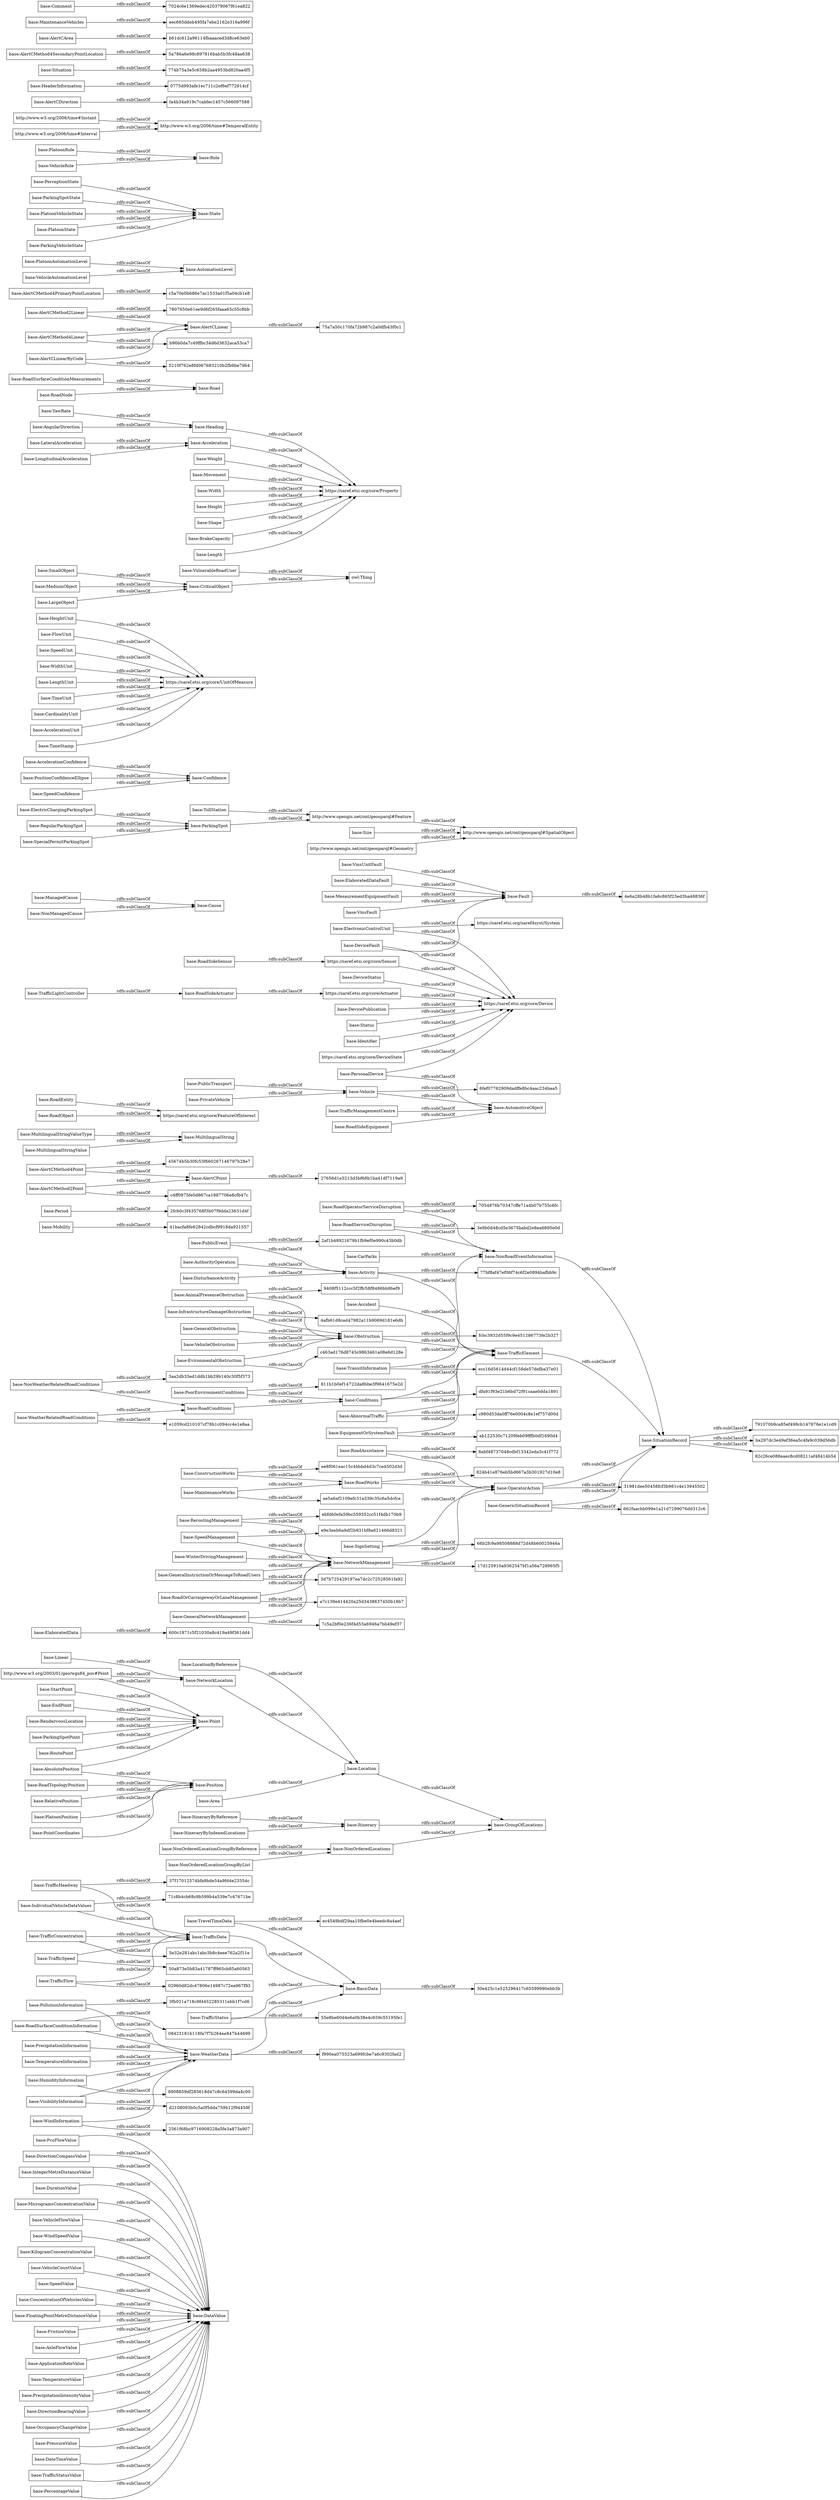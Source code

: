 digraph ar2dtool_diagram { 
rankdir=LR;
size="1000"
node [shape = rectangle, color="black"]; "base:PcuFlowValue" "base:PrecipitationInformation" "base:ItineraryByReference" "600c1871c5f21030a8c419a49f361dd4" "base:RoadAssistance" "base:Mobility" "2fcb0c3f435768f3b07f9dda23631d4f" "base:AlertCMethod4Point" "base:MultilingualStringValueType" "base:DirectionCompassValue" "base:RoadEntity" "77bf8af47ef06f74c6f2e0894bafbb9c" "base:Location" "base:MultilingualString" "base:Linear" "ecc16d5614d44cf158de57defba37e01" "base:IntegerMetreDistanceValue" "base:RoadSideSensor" "base:ManagedCause" "base:DataValue" "http://www.opengis.net/ont/geosparql#SpatialObject" "base:Confidence" "base:HeightUnit" "base:CriticalObject" "base:GenericSituationRecord" "base:WeatherData" "base:DisturbanceActivity" "base:RoadObject" "base:TrafficHeadway" "base:StartPoint" "base:RoadConditions" "base:DurationValue" "base:TrafficFlow" "base:NonOrderedLocationGroupByReference" "base:TrafficLightController" "791070b9ca85ef498cb147876e1e1cd9" "base:Cause" "https://saref.etsi.org/core/FeatureOfInterest" "base:LateralAcceleration" "base:TrafficElement" "base:PollutionInformation" "base:RoadSurfaceConditionMeasurements" "662faacbb099e1a21d7299076dd312c6" "f990ea075523a699fcbe7a6c9302fad2" "base:TemperatureInformation" "base:YawRate" "6fef07762909dadffe8bc4aac234baa5" "e9e3eeb6a9df2b931bf8a621466d8321" "41bacfa8fe62842cdbcf9918da921557" "ba297dc3e49ef36ea5c4fa9c039d56db" "base:Fault" "base:Activity" "base:MicrogramsConcentrationValue" "base:Accident" "7807650e61ee9d6f265faaa65c55c8bb" "base:Obstruction" "base:AlertCMethod4PrimaryPointLocation" "base:ElectricChargingParkingSpot" "base:EndPoint" "base:RoadWorks" "5e32e281abc1abc3b8c4eee762a2f11e" "17d125910a9362547bf1a56a728965f5" "base:PlatoonPosition" "8abf48737048cdbf13342eda3c41f772" "base:AutomationLevel" "base:RegularParkingSpot" "ec4549bdf29aa10fbe0e4beedc8a4aef" "27656d1e3213d3bf68b1ba41df7119a9" "base:SignSetting" "base:HumidityInformation" "base:Heading" "base:VehicleFlowValue" "base:NonWeatherRelatedRoadConditions" "base:PerceptionState" "base:ParkingSpotState" "base:WindSpeedValue" "e1059cd210107cf78b1c094cc4e1e8aa" "base:PlatoonRole" "base:KilogramConcentrationValue" "base:GroupOfLocations" "base:PrivateVehicle" "ab122530c71209feb09fffb0df1690d4" "base:MesaurementEquipmentFault" "base:NetworkLocation" "a7c139e414420a25d3438637450b18b7" "base:SituationRecord" "base:FlowUnit" "base:NonOrderedLocationGroupByList" "base:Area" "base:OperatorAction" "http://www.w3.org/2006/time#TemporalEntity" "base:Weight" "base:AlertCDirection" "base:SpeedUnit" "base:RoadOperatorServiceDisruption" "http://www.w3.org/2003/01/geo/wgs84_pos#Point" "base:VehicleCountValue" "base:ConstructionWorks" "3e9b0d48cd5e3675babd2e8ea6895e0d" "base:SpeedManagement" "base:PublicTransport" "base:NonOrderedLocations" "75a7a50c170fa72b987c2a0dfb43f0c1" "66b2fc9a98508888d72d48b60025946a" "base:ReroutingManagement" "0775d993afe1ec711c2ef6ef772914cf" "base:AlertCMethod2Point" "base:Movement" "base:SpeedValue" "base:PointCoordinates" "base:WidthUnit" "base:RoadSideEquipment" "8908859df285618d47c8c64599da4c00" "base:TollStation" "base:Point" "ae5a6af2109efc31a339c35c6a5dcfca" "fcbc3932d55f9c9e451286773fe2b327" "37f17012574bfa9bde54a9fd4e23354c" "ebfd60efa59bc559352cc51f4db170b9" "774b75a3e5c658b2aa4953bd820aa4f5" "c980d53da0ff76e0004c8e1ef757d00d" "c463ad176d8745c9863461a08e6d128e" "base:RoadOrCarraigewayOrLaneManagement" "base:VmsFault" "base:Conditions" "base:AlertCMethod2Linear" "base:VulnerableRoadUser" "base:Position" "811b1b0ef14722da8bbe3f9641675e2d" "base:Role" "base:DeviceFault" "base:GeneralNetworkManagement" "https://saref.etsi.org/saref4syst/System" "base:TravelTimeData" "base:RoadNode" "base:PoorEnvironmentConditions" "base:Road" "base:ConcentrationOfVehiclesValue" "base:LengthUnit" "base:AlertCMethod4SecondaryPointLocation" "base:SmallObject" "base:Status" "base:PlatoonAutomationLevel" "b61dc612a96114fbaaaced3d8ce63eb0" "base:State" "base:Identifier" "base:RoadSurfaceConditionInformation" "base:RendezvousLocation" "base:AlertCMethod4Linear" "base:PublicEvent" "base:TimeUnit" "base:BasicData" "eec665ddeb495fa7ebe2162e316a996f" "https://saref.etsi.org/core/DeviceState" "base:AbsolutePosition" "base:TrafficData" "base:FloatingPointMetreDistanceValue" "http://www.w3.org/2006/time#Instant" "base:AlertCLinearByCode" "base:Width" "d2108093b0c5a0f5dda759b12f94459f" "base:MaintenanceVehicles" "base:GeneralObstruction" "base:ElaboratedData" "http://www.opengis.net/ont/geosparql#Feature" "base:ElectronicControlUnit" "base:RoadSideActuator" "71c8b4cb68c9b599b4a539e7c47671be" "base:FrictionValue" "base:Acceleration" "base:VisibilityInformation" "base:TrafficSpeed" "base:MultilingualStringValue" "base:Comment" "http://www.w3.org/2006/time#Interval" "base:IndividualVehicleDataValues" "base:Height" "b96b0da7c49ffbc34d6d3632aca53ca7" "base:MediumObject" "base:AxleFlowValue" "fa4b34a919c7cabfec1457c566097588" "base:TransitInformation" "base:VmsUnitFault" "base:SpecialPermitParkingSpot" "base:ApplicationRateValue" "base:Shape" "base:BrakeCapacity" "dfa91f93e21b6bd72f91caae0dda1891" "base:AbnormalTraffic" "4afb61d8cad47982a11b9069d181e6db" "5210f762e8fd067683210b2fb9be79b4" "base:PlatoonVehicleState" "base:InfrastructureDamageObstruction" "31981dee50458fcf3b981c4e13945502" "base:VehicleRole" "base:Vehicle" "base:Situation" "base:AlertCPoint" "base:TrafficConcentration" "base:NetworkManagement" "base:LargeObject" "3aa2db33ed1ddb1bb29b140c30f5f373" "5a786a6e98c897816bab5b3fc48aa638" "7c5a2bf0e236f4d53a6946a7bb49ef37" "base:VehicleAutomationLevel" "base:CarParks" "base:TemperatureValue" "base:ParkingSpot" "base:PersonalDevice" "7024c6e1369edec420379067f61ea822" "base:TrafficManagementCentre" "https://saref.etsi.org/core/UnitOfMeasure" "base:WinterDrivingManagement" "50a873e5b83a41787ff965cb85a60563" "base:AccelerationConfidence" "c4ff0975fe0d867ca1887706e8cfb47c" "base:GeneralInstructionOrMessageToRoadUsers" "base:EvironmentalObstruction" "https://saref.etsi.org/core/Actuator" "base:AngularDirection" "55e8be60d4e6a0b38e4c659c55195fe1" "base:LocationByReference" "82c26ce088eaec8cd08211af48414b54" "base:CardinalityUnit" "base:NonRoadEventInformation" "https://saref.etsi.org/core/Sensor" "base:DevicePublication" "7054876b70347cffe71a4b07b755c6fc" "https://saref.etsi.org/core/Property" "base:AccelerationUnit" "45674b5b30fc53f660267146797b28e7" "base:DeviceStatus" "base:WindInformation" "4e6a28b48b1fa6c865f23ed3ba48836f" "base:ParkingSpotPoint" "base:PrecipitationIntensityValue" "08423181b118fa7f7b264ee847b44699" "base:DirectionBearingValue" "base:VehicleObstruction" "base:NonManagedCause" "ee8f061eac15c4bbbd4d3c7ce4502d3d" "base:AuthorityOperation" "base:TimeStamp" "9408f5112ccc5f2ffc58f8486bb9bef9" "3fb021a718c9fd452285311ebb1f7cd6" "base:AnimalPresenceObstruction" "2561f68bc9716908228a5fe3a873a907" "30e425c1e525296417c65599990ebb3b" "base:RoutePoint" "base:Period" "02960d82dc47806e14987c72ea967f93" "base:Size" "https://saref.etsi.org/core/Device" "base:RoadTopologyPosition" "3d7b725429197ea7dc2c72528561fa92" "824b41e876eb5bd667a3b301927d10e8" "base:AlertCArea" "base:TrafficStatus" "base:LongitudinalAcceleration" "base:OccupancyChangeValue" "base:WeatherRelatedRoadConditions" "base:ItineraryByIndexedLocations" "base:PlatoonState" "base:ElaboratedDataFault" "base:MaintenanceWorks" "base:PressureValue" "base:RelativePosition" "base:HeaderInformation" "base:RoadServiceDisruption" "base:DateTimeValue" "base:TrafficStatusValue" "2af1b48921679b1fb9ef0e990c43b0db" "base:PositionConfidenceEllipse" "base:AlertCLinear" "base:SpeedConfidence" "base:Length" "http://www.opengis.net/ont/geosparql#Geometry" "base:ParkingVehicleState" "base:PercentageValue" "base:AutomotiveObject" "base:EquipmentOrSystemFault" "c5a70e0b686e7ac1533a01f5a04cb1e8" "base:Itinerary" ; /*classes style*/
	"base:CriticalObject" -> "owl:Thing" [ label = "rdfs:subClassOf" ];
	"base:Location" -> "base:GroupOfLocations" [ label = "rdfs:subClassOf" ];
	"base:Size" -> "http://www.opengis.net/ont/geosparql#SpatialObject" [ label = "rdfs:subClassOf" ];
	"http://www.w3.org/2006/time#Instant" -> "http://www.w3.org/2006/time#TemporalEntity" [ label = "rdfs:subClassOf" ];
	"base:Length" -> "https://saref.etsi.org/core/Property" [ label = "rdfs:subClassOf" ];
	"base:NonOrderedLocationGroupByReference" -> "base:NonOrderedLocations" [ label = "rdfs:subClassOf" ];
	"base:ApplicationRateValue" -> "base:DataValue" [ label = "rdfs:subClassOf" ];
	"base:KilogramConcentrationValue" -> "base:DataValue" [ label = "rdfs:subClassOf" ];
	"base:WeatherRelatedRoadConditions" -> "e1059cd210107cf78b1c094cc4e1e8aa" [ label = "rdfs:subClassOf" ];
	"base:WeatherRelatedRoadConditions" -> "base:RoadConditions" [ label = "rdfs:subClassOf" ];
	"base:OperatorAction" -> "31981dee50458fcf3b981c4e13945502" [ label = "rdfs:subClassOf" ];
	"base:OperatorAction" -> "base:SituationRecord" [ label = "rdfs:subClassOf" ];
	"base:RoadSideActuator" -> "https://saref.etsi.org/core/Actuator" [ label = "rdfs:subClassOf" ];
	"base:FrictionValue" -> "base:DataValue" [ label = "rdfs:subClassOf" ];
	"base:AlertCArea" -> "b61dc612a96114fbaaaced3d8ce63eb0" [ label = "rdfs:subClassOf" ];
	"base:VmsFault" -> "base:Fault" [ label = "rdfs:subClassOf" ];
	"base:SmallObject" -> "base:CriticalObject" [ label = "rdfs:subClassOf" ];
	"base:GeneralInstructionOrMessageToRoadUsers" -> "3d7b725429197ea7dc2c72528561fa92" [ label = "rdfs:subClassOf" ];
	"base:GeneralInstructionOrMessageToRoadUsers" -> "base:NetworkManagement" [ label = "rdfs:subClassOf" ];
	"base:Accident" -> "base:TrafficElement" [ label = "rdfs:subClassOf" ];
	"base:VehicleRole" -> "base:Role" [ label = "rdfs:subClassOf" ];
	"base:NonRoadEventInformation" -> "base:SituationRecord" [ label = "rdfs:subClassOf" ];
	"http://www.w3.org/2006/time#Interval" -> "http://www.w3.org/2006/time#TemporalEntity" [ label = "rdfs:subClassOf" ];
	"base:MultilingualStringValueType" -> "base:MultilingualString" [ label = "rdfs:subClassOf" ];
	"base:AlertCMethod2Linear" -> "7807650e61ee9d6f265faaa65c55c8bb" [ label = "rdfs:subClassOf" ];
	"base:AlertCMethod2Linear" -> "base:AlertCLinear" [ label = "rdfs:subClassOf" ];
	"base:HeightUnit" -> "https://saref.etsi.org/core/UnitOfMeasure" [ label = "rdfs:subClassOf" ];
	"base:ParkingSpot" -> "http://www.opengis.net/ont/geosparql#Feature" [ label = "rdfs:subClassOf" ];
	"base:Period" -> "2fcb0c3f435768f3b07f9dda23631d4f" [ label = "rdfs:subClassOf" ];
	"base:PlatoonPosition" -> "base:Position" [ label = "rdfs:subClassOf" ];
	"base:ItineraryByIndexedLocations" -> "base:Itinerary" [ label = "rdfs:subClassOf" ];
	"base:DevicePublication" -> "https://saref.etsi.org/core/Device" [ label = "rdfs:subClassOf" ];
	"base:AbsolutePosition" -> "base:Position" [ label = "rdfs:subClassOf" ];
	"base:AbsolutePosition" -> "base:Point" [ label = "rdfs:subClassOf" ];
	"base:Acceleration" -> "https://saref.etsi.org/core/Property" [ label = "rdfs:subClassOf" ];
	"base:AlertCPoint" -> "27656d1e3213d3bf68b1ba41df7119a9" [ label = "rdfs:subClassOf" ];
	"base:WindInformation" -> "2561f68bc9716908228a5fe3a873a907" [ label = "rdfs:subClassOf" ];
	"base:WindInformation" -> "base:WeatherData" [ label = "rdfs:subClassOf" ];
	"base:GeneralObstruction" -> "base:Obstruction" [ label = "rdfs:subClassOf" ];
	"base:TrafficLightController" -> "base:RoadSideActuator" [ label = "rdfs:subClassOf" ];
	"base:LocationByReference" -> "base:Location" [ label = "rdfs:subClassOf" ];
	"base:PlatoonAutomationLevel" -> "base:AutomationLevel" [ label = "rdfs:subClassOf" ];
	"base:OccupancyChangeValue" -> "base:DataValue" [ label = "rdfs:subClassOf" ];
	"base:TrafficManagementCentre" -> "base:AutomotiveObject" [ label = "rdfs:subClassOf" ];
	"base:Weight" -> "https://saref.etsi.org/core/Property" [ label = "rdfs:subClassOf" ];
	"base:ElectronicControlUnit" -> "https://saref.etsi.org/core/Device" [ label = "rdfs:subClassOf" ];
	"base:ElectronicControlUnit" -> "https://saref.etsi.org/saref4syst/System" [ label = "rdfs:subClassOf" ];
	"base:AbnormalTraffic" -> "c980d53da0ff76e0004c8e1ef757d00d" [ label = "rdfs:subClassOf" ];
	"base:AbnormalTraffic" -> "base:TrafficElement" [ label = "rdfs:subClassOf" ];
	"base:ManagedCause" -> "base:Cause" [ label = "rdfs:subClassOf" ];
	"base:AccelerationUnit" -> "https://saref.etsi.org/core/UnitOfMeasure" [ label = "rdfs:subClassOf" ];
	"base:Shape" -> "https://saref.etsi.org/core/Property" [ label = "rdfs:subClassOf" ];
	"base:RoadOrCarraigewayOrLaneManagement" -> "a7c139e414420a25d3438637450b18b7" [ label = "rdfs:subClassOf" ];
	"base:RoadOrCarraigewayOrLaneManagement" -> "base:NetworkManagement" [ label = "rdfs:subClassOf" ];
	"base:SpeedConfidence" -> "base:Confidence" [ label = "rdfs:subClassOf" ];
	"base:LengthUnit" -> "https://saref.etsi.org/core/UnitOfMeasure" [ label = "rdfs:subClassOf" ];
	"base:AuthorityOperation" -> "base:Activity" [ label = "rdfs:subClassOf" ];
	"base:RoadWorks" -> "824b41e876eb5bd667a3b301927d10e8" [ label = "rdfs:subClassOf" ];
	"base:RoadWorks" -> "base:OperatorAction" [ label = "rdfs:subClassOf" ];
	"base:NonManagedCause" -> "base:Cause" [ label = "rdfs:subClassOf" ];
	"base:TravelTimeData" -> "ec4549bdf29aa10fbe0e4beedc8a4aef" [ label = "rdfs:subClassOf" ];
	"base:TravelTimeData" -> "base:BasicData" [ label = "rdfs:subClassOf" ];
	"base:Activity" -> "77bf8af47ef06f74c6f2e0894bafbb9c" [ label = "rdfs:subClassOf" ];
	"base:Activity" -> "base:TrafficElement" [ label = "rdfs:subClassOf" ];
	"base:SpeedUnit" -> "https://saref.etsi.org/core/UnitOfMeasure" [ label = "rdfs:subClassOf" ];
	"base:TimeStamp" -> "https://saref.etsi.org/core/UnitOfMeasure" [ label = "rdfs:subClassOf" ];
	"base:AccelerationConfidence" -> "base:Confidence" [ label = "rdfs:subClassOf" ];
	"base:EquipmentOrSystemFault" -> "ab122530c71209feb09fffb0df1690d4" [ label = "rdfs:subClassOf" ];
	"base:EquipmentOrSystemFault" -> "base:TrafficElement" [ label = "rdfs:subClassOf" ];
	"base:RegularParkingSpot" -> "base:ParkingSpot" [ label = "rdfs:subClassOf" ];
	"base:Conditions" -> "dfa91f93e21b6bd72f91caae0dda1891" [ label = "rdfs:subClassOf" ];
	"base:Conditions" -> "base:TrafficElement" [ label = "rdfs:subClassOf" ];
	"base:RoadSideEquipment" -> "base:AutomotiveObject" [ label = "rdfs:subClassOf" ];
	"base:VehicleObstruction" -> "base:Obstruction" [ label = "rdfs:subClassOf" ];
	"base:Status" -> "https://saref.etsi.org/core/Device" [ label = "rdfs:subClassOf" ];
	"base:VulnerableRoadUser" -> "owl:Thing" [ label = "rdfs:subClassOf" ];
	"base:LongitudinalAcceleration" -> "base:Acceleration" [ label = "rdfs:subClassOf" ];
	"base:PublicTransport" -> "base:Vehicle" [ label = "rdfs:subClassOf" ];
	"base:NonWeatherRelatedRoadConditions" -> "3aa2db33ed1ddb1bb29b140c30f5f373" [ label = "rdfs:subClassOf" ];
	"base:NonWeatherRelatedRoadConditions" -> "base:RoadConditions" [ label = "rdfs:subClassOf" ];
	"base:WidthUnit" -> "https://saref.etsi.org/core/UnitOfMeasure" [ label = "rdfs:subClassOf" ];
	"base:CarParks" -> "base:NonRoadEventInformation" [ label = "rdfs:subClassOf" ];
	"base:VisibilityInformation" -> "d2108093b0c5a0f5dda759b12f94459f" [ label = "rdfs:subClassOf" ];
	"base:VisibilityInformation" -> "base:WeatherData" [ label = "rdfs:subClassOf" ];
	"base:HumidityInformation" -> "8908859df285618d47c8c64599da4c00" [ label = "rdfs:subClassOf" ];
	"base:HumidityInformation" -> "base:WeatherData" [ label = "rdfs:subClassOf" ];
	"base:LargeObject" -> "base:CriticalObject" [ label = "rdfs:subClassOf" ];
	"base:ConcentrationOfVehiclesValue" -> "base:DataValue" [ label = "rdfs:subClassOf" ];
	"base:Vehicle" -> "6fef07762909dadffe8bc4aac234baa5" [ label = "rdfs:subClassOf" ];
	"base:Vehicle" -> "base:AutomotiveObject" [ label = "rdfs:subClassOf" ];
	"base:PlatoonRole" -> "base:Role" [ label = "rdfs:subClassOf" ];
	"base:TrafficStatus" -> "55e8be60d4e6a0b38e4c659c55195fe1" [ label = "rdfs:subClassOf" ];
	"base:TrafficStatus" -> "base:BasicData" [ label = "rdfs:subClassOf" ];
	"base:TrafficSpeed" -> "50a873e5b83a41787ff965cb85a60563" [ label = "rdfs:subClassOf" ];
	"base:TrafficSpeed" -> "base:TrafficData" [ label = "rdfs:subClassOf" ];
	"base:BrakeCapacity" -> "https://saref.etsi.org/core/Property" [ label = "rdfs:subClassOf" ];
	"base:Obstruction" -> "fcbc3932d55f9c9e451286773fe2b327" [ label = "rdfs:subClassOf" ];
	"base:Obstruction" -> "base:TrafficElement" [ label = "rdfs:subClassOf" ];
	"base:PercentageValue" -> "base:DataValue" [ label = "rdfs:subClassOf" ];
	"base:PollutionInformation" -> "3fb021a718c9fd452285311ebb1f7cd6" [ label = "rdfs:subClassOf" ];
	"base:PollutionInformation" -> "base:WeatherData" [ label = "rdfs:subClassOf" ];
	"base:DirectionBearingValue" -> "base:DataValue" [ label = "rdfs:subClassOf" ];
	"base:IntegerMetreDistanceValue" -> "base:DataValue" [ label = "rdfs:subClassOf" ];
	"base:AlertCMethod4PrimaryPointLocation" -> "c5a70e0b686e7ac1533a01f5a04cb1e8" [ label = "rdfs:subClassOf" ];
	"base:AlertCMethod2Point" -> "c4ff0975fe0d867ca1887706e8cfb47c" [ label = "rdfs:subClassOf" ];
	"base:AlertCMethod2Point" -> "base:AlertCPoint" [ label = "rdfs:subClassOf" ];
	"base:PointCoordinates" -> "base:Position" [ label = "rdfs:subClassOf" ];
	"base:NetworkLocation" -> "base:Location" [ label = "rdfs:subClassOf" ];
	"base:HeaderInformation" -> "0775d993afe1ec711c2ef6ef772914cf" [ label = "rdfs:subClassOf" ];
	"base:InfrastructureDamageObstruction" -> "4afb61d8cad47982a11b9069d181e6db" [ label = "rdfs:subClassOf" ];
	"base:InfrastructureDamageObstruction" -> "base:Obstruction" [ label = "rdfs:subClassOf" ];
	"base:Movement" -> "https://saref.etsi.org/core/Property" [ label = "rdfs:subClassOf" ];
	"base:RelativePosition" -> "base:Position" [ label = "rdfs:subClassOf" ];
	"base:EvironmentalObstruction" -> "c463ad176d8745c9863461a08e6d128e" [ label = "rdfs:subClassOf" ];
	"base:EvironmentalObstruction" -> "base:Obstruction" [ label = "rdfs:subClassOf" ];
	"base:SituationRecord" -> "ba297dc3e49ef36ea5c4fa9c039d56db" [ label = "rdfs:subClassOf" ];
	"base:SituationRecord" -> "791070b9ca85ef498cb147876e1e1cd9" [ label = "rdfs:subClassOf" ];
	"base:SituationRecord" -> "82c26ce088eaec8cd08211af48414b54" [ label = "rdfs:subClassOf" ];
	"base:TrafficConcentration" -> "5e32e281abc1abc3b8c4eee762a2f11e" [ label = "rdfs:subClassOf" ];
	"base:TrafficConcentration" -> "base:TrafficData" [ label = "rdfs:subClassOf" ];
	"base:RoadSideSensor" -> "https://saref.etsi.org/core/Sensor" [ label = "rdfs:subClassOf" ];
	"base:AngularDirection" -> "base:Heading" [ label = "rdfs:subClassOf" ];
	"base:AlertCDirection" -> "fa4b34a919c7cabfec1457c566097588" [ label = "rdfs:subClassOf" ];
	"base:Itinerary" -> "base:GroupOfLocations" [ label = "rdfs:subClassOf" ];
	"https://saref.etsi.org/core/DeviceState" -> "https://saref.etsi.org/core/Device" [ label = "rdfs:subClassOf" ];
	"base:Width" -> "https://saref.etsi.org/core/Property" [ label = "rdfs:subClassOf" ];
	"base:AlertCLinearByCode" -> "5210f762e8fd067683210b2fb9be79b4" [ label = "rdfs:subClassOf" ];
	"base:AlertCLinearByCode" -> "base:AlertCLinear" [ label = "rdfs:subClassOf" ];
	"base:FlowUnit" -> "https://saref.etsi.org/core/UnitOfMeasure" [ label = "rdfs:subClassOf" ];
	"base:Fault" -> "4e6a28b48b1fa6c865f23ed3ba48836f" [ label = "rdfs:subClassOf" ];
	"base:PrecipitationIntensityValue" -> "base:DataValue" [ label = "rdfs:subClassOf" ];
	"base:RoadSurfaceConditionMeasurements" -> "base:Road" [ label = "rdfs:subClassOf" ];
	"base:PositionConfidenceEllipse" -> "base:Confidence" [ label = "rdfs:subClassOf" ];
	"base:IndividualVehicleDataValues" -> "71c8b4cb68c9b599b4a539e7c47671be" [ label = "rdfs:subClassOf" ];
	"base:IndividualVehicleDataValues" -> "base:TrafficData" [ label = "rdfs:subClassOf" ];
	"base:Area" -> "base:Location" [ label = "rdfs:subClassOf" ];
	"base:ElectricChargingParkingSpot" -> "base:ParkingSpot" [ label = "rdfs:subClassOf" ];
	"base:TemperatureValue" -> "base:DataValue" [ label = "rdfs:subClassOf" ];
	"base:FloatingPointMetreDistanceValue" -> "base:DataValue" [ label = "rdfs:subClassOf" ];
	"base:AlertCMethod4SecondaryPointLocation" -> "5a786a6e98c897816bab5b3fc48aa638" [ label = "rdfs:subClassOf" ];
	"base:ReroutingManagement" -> "ebfd60efa59bc559352cc51f4db170b9" [ label = "rdfs:subClassOf" ];
	"base:ReroutingManagement" -> "base:NetworkManagement" [ label = "rdfs:subClassOf" ];
	"base:AnimalPresenceObstruction" -> "9408f5112ccc5f2ffc58f8486bb9bef9" [ label = "rdfs:subClassOf" ];
	"base:AnimalPresenceObstruction" -> "base:Obstruction" [ label = "rdfs:subClassOf" ];
	"base:PlatoonVehicleState" -> "base:State" [ label = "rdfs:subClassOf" ];
	"base:MaintenanceVehicles" -> "eec665ddeb495fa7ebe2162e316a996f" [ label = "rdfs:subClassOf" ];
	"base:Linear" -> "base:NetworkLocation" [ label = "rdfs:subClassOf" ];
	"base:TimeUnit" -> "https://saref.etsi.org/core/UnitOfMeasure" [ label = "rdfs:subClassOf" ];
	"base:PcuFlowValue" -> "base:DataValue" [ label = "rdfs:subClassOf" ];
	"base:TrafficStatusValue" -> "base:DataValue" [ label = "rdfs:subClassOf" ];
	"base:Mobility" -> "41bacfa8fe62842cdbcf9918da921557" [ label = "rdfs:subClassOf" ];
	"base:MaintenanceWorks" -> "ae5a6af2109efc31a339c35c6a5dcfca" [ label = "rdfs:subClassOf" ];
	"base:MaintenanceWorks" -> "base:RoadWorks" [ label = "rdfs:subClassOf" ];
	"base:ParkingVehicleState" -> "base:State" [ label = "rdfs:subClassOf" ];
	"base:VehicleFlowValue" -> "base:DataValue" [ label = "rdfs:subClassOf" ];
	"base:EndPoint" -> "base:Point" [ label = "rdfs:subClassOf" ];
	"base:Height" -> "https://saref.etsi.org/core/Property" [ label = "rdfs:subClassOf" ];
	"base:AlertCMethod4Linear" -> "b96b0da7c49ffbc34d6d3632aca53ca7" [ label = "rdfs:subClassOf" ];
	"base:AlertCMethod4Linear" -> "base:AlertCLinear" [ label = "rdfs:subClassOf" ];
	"base:TrafficHeadway" -> "37f17012574bfa9bde54a9fd4e23354c" [ label = "rdfs:subClassOf" ];
	"base:TrafficHeadway" -> "base:TrafficData" [ label = "rdfs:subClassOf" ];
	"base:CardinalityUnit" -> "https://saref.etsi.org/core/UnitOfMeasure" [ label = "rdfs:subClassOf" ];
	"base:AxleFlowValue" -> "base:DataValue" [ label = "rdfs:subClassOf" ];
	"base:MicrogramsConcentrationValue" -> "base:DataValue" [ label = "rdfs:subClassOf" ];
	"base:ParkingSpotState" -> "base:State" [ label = "rdfs:subClassOf" ];
	"base:TrafficElement" -> "base:SituationRecord" [ label = "rdfs:subClassOf" ];
	"base:ElaboratedData" -> "600c1871c5f21030a8c419a49f361dd4" [ label = "rdfs:subClassOf" ];
	"base:RoadTopologyPosition" -> "base:Position" [ label = "rdfs:subClassOf" ];
	"base:GeneralNetworkManagement" -> "7c5a2bf0e236f4d53a6946a7bb49ef37" [ label = "rdfs:subClassOf" ];
	"base:GeneralNetworkManagement" -> "base:NetworkManagement" [ label = "rdfs:subClassOf" ];
	"base:Heading" -> "https://saref.etsi.org/core/Property" [ label = "rdfs:subClassOf" ];
	"base:TollStation" -> "http://www.opengis.net/ont/geosparql#Feature" [ label = "rdfs:subClassOf" ];
	"base:RoadServiceDisruption" -> "3e9b0d48cd5e3675babd2e8ea6895e0d" [ label = "rdfs:subClassOf" ];
	"base:RoadServiceDisruption" -> "base:NonRoadEventInformation" [ label = "rdfs:subClassOf" ];
	"base:RoadConditions" -> "base:Conditions" [ label = "rdfs:subClassOf" ];
	"base:PrecipitationInformation" -> "base:WeatherData" [ label = "rdfs:subClassOf" ];
	"base:PersonalDevice" -> "base:AutomotiveObject" [ label = "rdfs:subClassOf" ];
	"base:PersonalDevice" -> "https://saref.etsi.org/core/Device" [ label = "rdfs:subClassOf" ];
	"base:RoadObject" -> "https://saref.etsi.org/core/FeatureOfInterest" [ label = "rdfs:subClassOf" ];
	"base:Comment" -> "7024c6e1369edec420379067f61ea822" [ label = "rdfs:subClassOf" ];
	"base:DeviceFault" -> "base:Fault" [ label = "rdfs:subClassOf" ];
	"base:DeviceFault" -> "https://saref.etsi.org/core/Device" [ label = "rdfs:subClassOf" ];
	"base:NetworkManagement" -> "17d125910a9362547bf1a56a728965f5" [ label = "rdfs:subClassOf" ];
	"base:NetworkManagement" -> "base:OperatorAction" [ label = "rdfs:subClassOf" ];
	"base:TransitInformation" -> "ecc16d5614d44cf158de57defba37e01" [ label = "rdfs:subClassOf" ];
	"base:TransitInformation" -> "base:NonRoadEventInformation" [ label = "rdfs:subClassOf" ];
	"base:WeatherData" -> "f990ea075523a699fcbe7a6c9302fad2" [ label = "rdfs:subClassOf" ];
	"base:WeatherData" -> "base:BasicData" [ label = "rdfs:subClassOf" ];
	"base:PrivateVehicle" -> "base:Vehicle" [ label = "rdfs:subClassOf" ];
	"base:AlertCLinear" -> "75a7a50c170fa72b987c2a0dfb43f0c1" [ label = "rdfs:subClassOf" ];
	"base:DateTimeValue" -> "base:DataValue" [ label = "rdfs:subClassOf" ];
	"base:PoorEnvironmentConditions" -> "811b1b0ef14722da8bbe3f9641675e2d" [ label = "rdfs:subClassOf" ];
	"base:PoorEnvironmentConditions" -> "base:Conditions" [ label = "rdfs:subClassOf" ];
	"base:MediumObject" -> "base:CriticalObject" [ label = "rdfs:subClassOf" ];
	"base:MultilingualStringValue" -> "base:MultilingualString" [ label = "rdfs:subClassOf" ];
	"base:SpeedValue" -> "base:DataValue" [ label = "rdfs:subClassOf" ];
	"base:NonOrderedLocationGroupByList" -> "base:NonOrderedLocations" [ label = "rdfs:subClassOf" ];
	"base:VehicleAutomationLevel" -> "base:AutomationLevel" [ label = "rdfs:subClassOf" ];
	"http://www.w3.org/2003/01/geo/wgs84_pos#Point" -> "base:Point" [ label = "rdfs:subClassOf" ];
	"http://www.w3.org/2003/01/geo/wgs84_pos#Point" -> "base:NetworkLocation" [ label = "rdfs:subClassOf" ];
	"base:ConstructionWorks" -> "ee8f061eac15c4bbbd4d3c7ce4502d3d" [ label = "rdfs:subClassOf" ];
	"base:ConstructionWorks" -> "base:RoadWorks" [ label = "rdfs:subClassOf" ];
	"base:RoadEntity" -> "https://saref.etsi.org/core/FeatureOfInterest" [ label = "rdfs:subClassOf" ];
	"base:DirectionCompassValue" -> "base:DataValue" [ label = "rdfs:subClassOf" ];
	"base:LateralAcceleration" -> "base:Acceleration" [ label = "rdfs:subClassOf" ];
	"base:SpecialPermitParkingSpot" -> "base:ParkingSpot" [ label = "rdfs:subClassOf" ];
	"base:SignSetting" -> "66b2fc9a98508888d72d48b60025946a" [ label = "rdfs:subClassOf" ];
	"base:SignSetting" -> "base:OperatorAction" [ label = "rdfs:subClassOf" ];
	"base:NonOrderedLocations" -> "base:GroupOfLocations" [ label = "rdfs:subClassOf" ];
	"https://saref.etsi.org/core/Actuator" -> "https://saref.etsi.org/core/Device" [ label = "rdfs:subClassOf" ];
	"base:RoadOperatorServiceDisruption" -> "7054876b70347cffe71a4b07b755c6fc" [ label = "rdfs:subClassOf" ];
	"base:RoadOperatorServiceDisruption" -> "base:NonRoadEventInformation" [ label = "rdfs:subClassOf" ];
	"base:ElaboratedDataFault" -> "base:Fault" [ label = "rdfs:subClassOf" ];
	"base:PerceptionState" -> "base:State" [ label = "rdfs:subClassOf" ];
	"base:WindSpeedValue" -> "base:DataValue" [ label = "rdfs:subClassOf" ];
	"base:Identifier" -> "https://saref.etsi.org/core/Device" [ label = "rdfs:subClassOf" ];
	"base:RoadAssistance" -> "8abf48737048cdbf13342eda3c41f772" [ label = "rdfs:subClassOf" ];
	"base:RoadAssistance" -> "base:OperatorAction" [ label = "rdfs:subClassOf" ];
	"base:TemperatureInformation" -> "base:WeatherData" [ label = "rdfs:subClassOf" ];
	"base:TrafficFlow" -> "02960d82dc47806e14987c72ea967f93" [ label = "rdfs:subClassOf" ];
	"base:TrafficFlow" -> "base:TrafficData" [ label = "rdfs:subClassOf" ];
	"base:VmsUnitFault" -> "base:Fault" [ label = "rdfs:subClassOf" ];
	"base:YawRate" -> "base:Heading" [ label = "rdfs:subClassOf" ];
	"base:RoadSurfaceConditionInformation" -> "08423181b118fa7f7b264ee847b44699" [ label = "rdfs:subClassOf" ];
	"base:RoadSurfaceConditionInformation" -> "base:WeatherData" [ label = "rdfs:subClassOf" ];
	"base:SpeedManagement" -> "e9e3eeb6a9df2b931bf8a621466d8321" [ label = "rdfs:subClassOf" ];
	"base:SpeedManagement" -> "base:NetworkManagement" [ label = "rdfs:subClassOf" ];
	"base:PlatoonState" -> "base:State" [ label = "rdfs:subClassOf" ];
	"base:RoadNode" -> "base:Road" [ label = "rdfs:subClassOf" ];
	"base:VehicleCountValue" -> "base:DataValue" [ label = "rdfs:subClassOf" ];
	"base:DurationValue" -> "base:DataValue" [ label = "rdfs:subClassOf" ];
	"base:GenericSituationRecord" -> "662faacbb099e1a21d7299076dd312c6" [ label = "rdfs:subClassOf" ];
	"base:GenericSituationRecord" -> "base:SituationRecord" [ label = "rdfs:subClassOf" ];
	"base:WinterDrivingManagement" -> "base:NetworkManagement" [ label = "rdfs:subClassOf" ];
	"http://www.opengis.net/ont/geosparql#Feature" -> "http://www.opengis.net/ont/geosparql#SpatialObject" [ label = "rdfs:subClassOf" ];
	"base:AlertCMethod4Point" -> "45674b5b30fc53f660267146797b28e7" [ label = "rdfs:subClassOf" ];
	"base:AlertCMethod4Point" -> "base:AlertCPoint" [ label = "rdfs:subClassOf" ];
	"base:PressureValue" -> "base:DataValue" [ label = "rdfs:subClassOf" ];
	"base:RendezvousLocation" -> "base:Point" [ label = "rdfs:subClassOf" ];
	"base:DeviceStatus" -> "https://saref.etsi.org/core/Device" [ label = "rdfs:subClassOf" ];
	"base:StartPoint" -> "base:Point" [ label = "rdfs:subClassOf" ];
	"base:BasicData" -> "30e425c1e525296417c65599990ebb3b" [ label = "rdfs:subClassOf" ];
	"base:DisturbanceActivity" -> "base:Activity" [ label = "rdfs:subClassOf" ];
	"base:MesaurementEquipmentFault" -> "base:Fault" [ label = "rdfs:subClassOf" ];
	"https://saref.etsi.org/core/Sensor" -> "https://saref.etsi.org/core/Device" [ label = "rdfs:subClassOf" ];
	"base:ItineraryByReference" -> "base:Itinerary" [ label = "rdfs:subClassOf" ];
	"base:PublicEvent" -> "2af1b48921679b1fb9ef0e990c43b0db" [ label = "rdfs:subClassOf" ];
	"base:PublicEvent" -> "base:Activity" [ label = "rdfs:subClassOf" ];
	"base:TrafficData" -> "base:BasicData" [ label = "rdfs:subClassOf" ];
	"base:ParkingSpotPoint" -> "base:Point" [ label = "rdfs:subClassOf" ];
	"base:RoutePoint" -> "base:Point" [ label = "rdfs:subClassOf" ];
	"base:Situation" -> "774b75a3e5c658b2aa4953bd820aa4f5" [ label = "rdfs:subClassOf" ];
	"http://www.opengis.net/ont/geosparql#Geometry" -> "http://www.opengis.net/ont/geosparql#SpatialObject" [ label = "rdfs:subClassOf" ];

}
